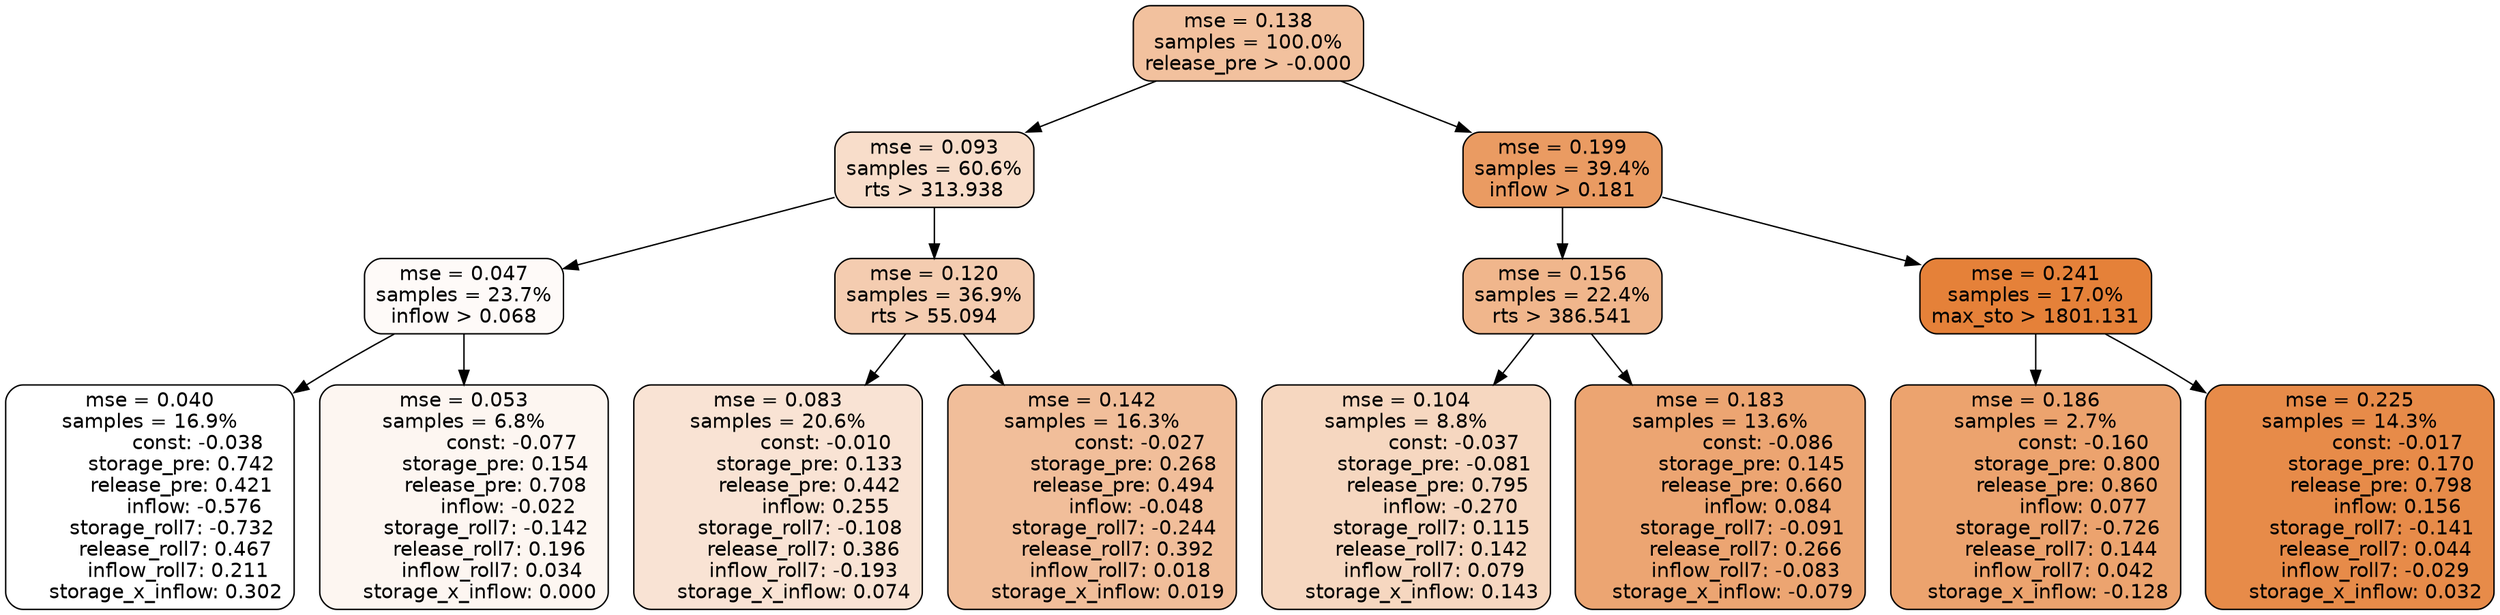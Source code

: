 digraph tree {
node [shape=rectangle, style="filled, rounded", color="black", fontname=helvetica] ;
edge [fontname=helvetica] ;
	"0" [label="mse = 0.138
samples = 100.0%
release_pre > -0.000", fillcolor="#f2c19e"]
	"1" [label="mse = 0.093
samples = 60.6%
rts > 313.938", fillcolor="#f8ddca"]
	"8" [label="mse = 0.199
samples = 39.4%
inflow > 0.181", fillcolor="#ea9b62"]
	"5" [label="mse = 0.047
samples = 23.7%
inflow > 0.068", fillcolor="#fefaf8"]
	"2" [label="mse = 0.120
samples = 36.9%
rts > 55.094", fillcolor="#f4ccb0"]
	"9" [label="mse = 0.156
samples = 22.4%
rts > 386.541", fillcolor="#f0b68c"]
	"12" [label="mse = 0.241
samples = 17.0%
max_sto > 1801.131", fillcolor="#e58139"]
	"6" [label="mse = 0.040
samples = 16.9%
               const: -0.038
          storage_pre: 0.742
          release_pre: 0.421
              inflow: -0.576
       storage_roll7: -0.732
        release_roll7: 0.467
         inflow_roll7: 0.211
     storage_x_inflow: 0.302", fillcolor="#ffffff"]
	"7" [label="mse = 0.053
samples = 6.8%
               const: -0.077
          storage_pre: 0.154
          release_pre: 0.708
              inflow: -0.022
       storage_roll7: -0.142
        release_roll7: 0.196
         inflow_roll7: 0.034
     storage_x_inflow: 0.000", fillcolor="#fdf6f1"]
	"3" [label="mse = 0.083
samples = 20.6%
               const: -0.010
          storage_pre: 0.133
          release_pre: 0.442
               inflow: 0.255
       storage_roll7: -0.108
        release_roll7: 0.386
        inflow_roll7: -0.193
     storage_x_inflow: 0.074", fillcolor="#f9e3d4"]
	"4" [label="mse = 0.142
samples = 16.3%
               const: -0.027
          storage_pre: 0.268
          release_pre: 0.494
              inflow: -0.048
       storage_roll7: -0.244
        release_roll7: 0.392
         inflow_roll7: 0.018
     storage_x_inflow: 0.019", fillcolor="#f1be9a"]
	"11" [label="mse = 0.104
samples = 8.8%
               const: -0.037
         storage_pre: -0.081
          release_pre: 0.795
              inflow: -0.270
        storage_roll7: 0.115
        release_roll7: 0.142
         inflow_roll7: 0.079
     storage_x_inflow: 0.143", fillcolor="#f6d7c0"]
	"10" [label="mse = 0.183
samples = 13.6%
               const: -0.086
          storage_pre: 0.145
          release_pre: 0.660
               inflow: 0.084
       storage_roll7: -0.091
        release_roll7: 0.266
        inflow_roll7: -0.083
    storage_x_inflow: -0.079", fillcolor="#eca572"]
	"14" [label="mse = 0.186
samples = 2.7%
               const: -0.160
          storage_pre: 0.800
          release_pre: 0.860
               inflow: 0.077
       storage_roll7: -0.726
        release_roll7: 0.144
         inflow_roll7: 0.042
    storage_x_inflow: -0.128", fillcolor="#eca36e"]
	"13" [label="mse = 0.225
samples = 14.3%
               const: -0.017
          storage_pre: 0.170
          release_pre: 0.798
               inflow: 0.156
       storage_roll7: -0.141
        release_roll7: 0.044
        inflow_roll7: -0.029
     storage_x_inflow: 0.032", fillcolor="#e78b49"]

	"0" -> "1"
	"0" -> "8"
	"1" -> "2"
	"1" -> "5"
	"8" -> "9"
	"8" -> "12"
	"5" -> "6"
	"5" -> "7"
	"2" -> "3"
	"2" -> "4"
	"9" -> "10"
	"9" -> "11"
	"12" -> "13"
	"12" -> "14"
}